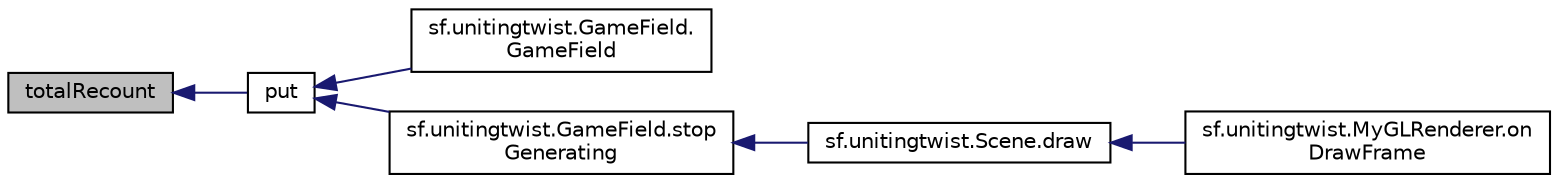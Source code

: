 digraph "totalRecount"
{
  edge [fontname="Helvetica",fontsize="10",labelfontname="Helvetica",labelfontsize="10"];
  node [fontname="Helvetica",fontsize="10",shape=record];
  rankdir="LR";
  Node66 [label="totalRecount",height=0.2,width=0.4,color="black", fillcolor="grey75", style="filled", fontcolor="black"];
  Node66 -> Node67 [dir="back",color="midnightblue",fontsize="10",style="solid",fontname="Helvetica"];
  Node67 [label="put",height=0.2,width=0.4,color="black", fillcolor="white", style="filled",URL="$classsf_1_1unitingtwist_1_1_field_graph.html#ad00bb318775c75318a78b012a28a3cc8"];
  Node67 -> Node68 [dir="back",color="midnightblue",fontsize="10",style="solid",fontname="Helvetica"];
  Node68 [label="sf.unitingtwist.GameField.\lGameField",height=0.2,width=0.4,color="black", fillcolor="white", style="filled",URL="$classsf_1_1unitingtwist_1_1_game_field.html#a60249e68db18dd0bc0bd4f2f29281531"];
  Node67 -> Node69 [dir="back",color="midnightblue",fontsize="10",style="solid",fontname="Helvetica"];
  Node69 [label="sf.unitingtwist.GameField.stop\lGenerating",height=0.2,width=0.4,color="black", fillcolor="white", style="filled",URL="$classsf_1_1unitingtwist_1_1_game_field.html#a28a9f1f8fa9987e78b712b22aa8792a3"];
  Node69 -> Node70 [dir="back",color="midnightblue",fontsize="10",style="solid",fontname="Helvetica"];
  Node70 [label="sf.unitingtwist.Scene.draw",height=0.2,width=0.4,color="black", fillcolor="white", style="filled",URL="$classsf_1_1unitingtwist_1_1_scene.html#ace8a0d2a4e41b6d83897d48fd91a7ab3"];
  Node70 -> Node71 [dir="back",color="midnightblue",fontsize="10",style="solid",fontname="Helvetica"];
  Node71 [label="sf.unitingtwist.MyGLRenderer.on\lDrawFrame",height=0.2,width=0.4,color="black", fillcolor="white", style="filled",URL="$classsf_1_1unitingtwist_1_1_my_g_l_renderer.html#aba4bf3428902adb204d17703e7afcbc9"];
}
